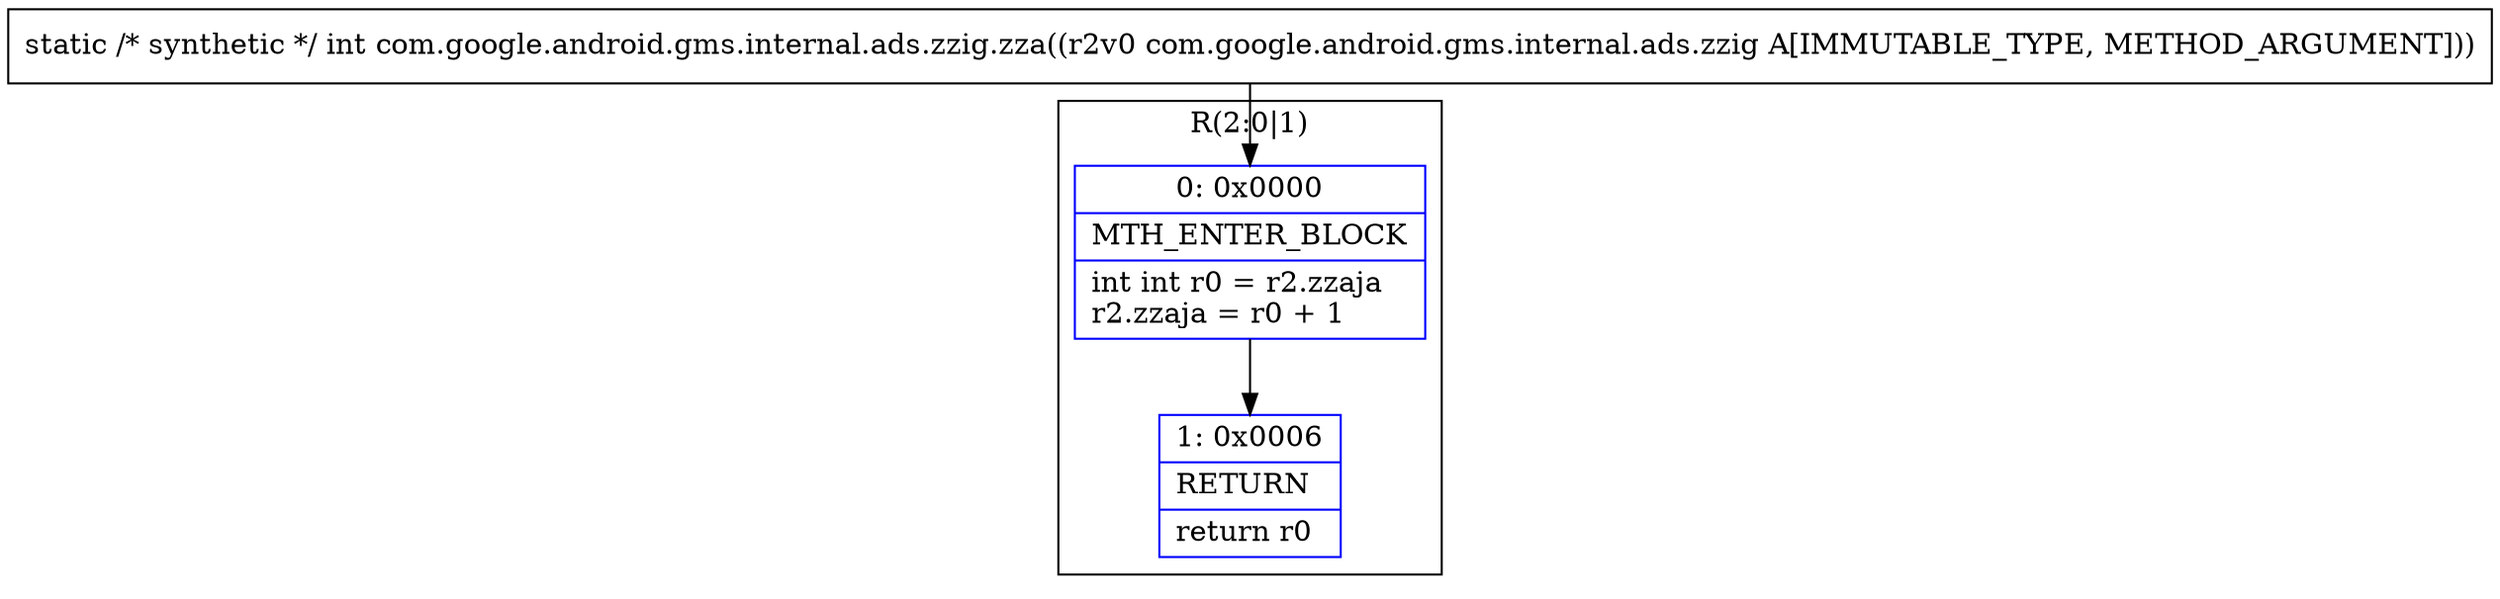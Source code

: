 digraph "CFG forcom.google.android.gms.internal.ads.zzig.zza(Lcom\/google\/android\/gms\/internal\/ads\/zzig;)I" {
subgraph cluster_Region_15054272 {
label = "R(2:0|1)";
node [shape=record,color=blue];
Node_0 [shape=record,label="{0\:\ 0x0000|MTH_ENTER_BLOCK\l|int int r0 = r2.zzaja\lr2.zzaja = r0 + 1\l}"];
Node_1 [shape=record,label="{1\:\ 0x0006|RETURN\l|return r0\l}"];
}
MethodNode[shape=record,label="{static \/* synthetic *\/ int com.google.android.gms.internal.ads.zzig.zza((r2v0 com.google.android.gms.internal.ads.zzig A[IMMUTABLE_TYPE, METHOD_ARGUMENT])) }"];
MethodNode -> Node_0;
Node_0 -> Node_1;
}

